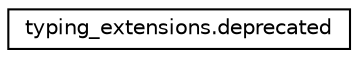 digraph "Graphical Class Hierarchy"
{
 // LATEX_PDF_SIZE
  edge [fontname="Helvetica",fontsize="10",labelfontname="Helvetica",labelfontsize="10"];
  node [fontname="Helvetica",fontsize="10",shape=record];
  rankdir="LR";
  Node0 [label="typing_extensions.deprecated",height=0.2,width=0.4,color="black", fillcolor="white", style="filled",URL="$classtyping__extensions_1_1deprecated.html",tooltip=" "];
}

